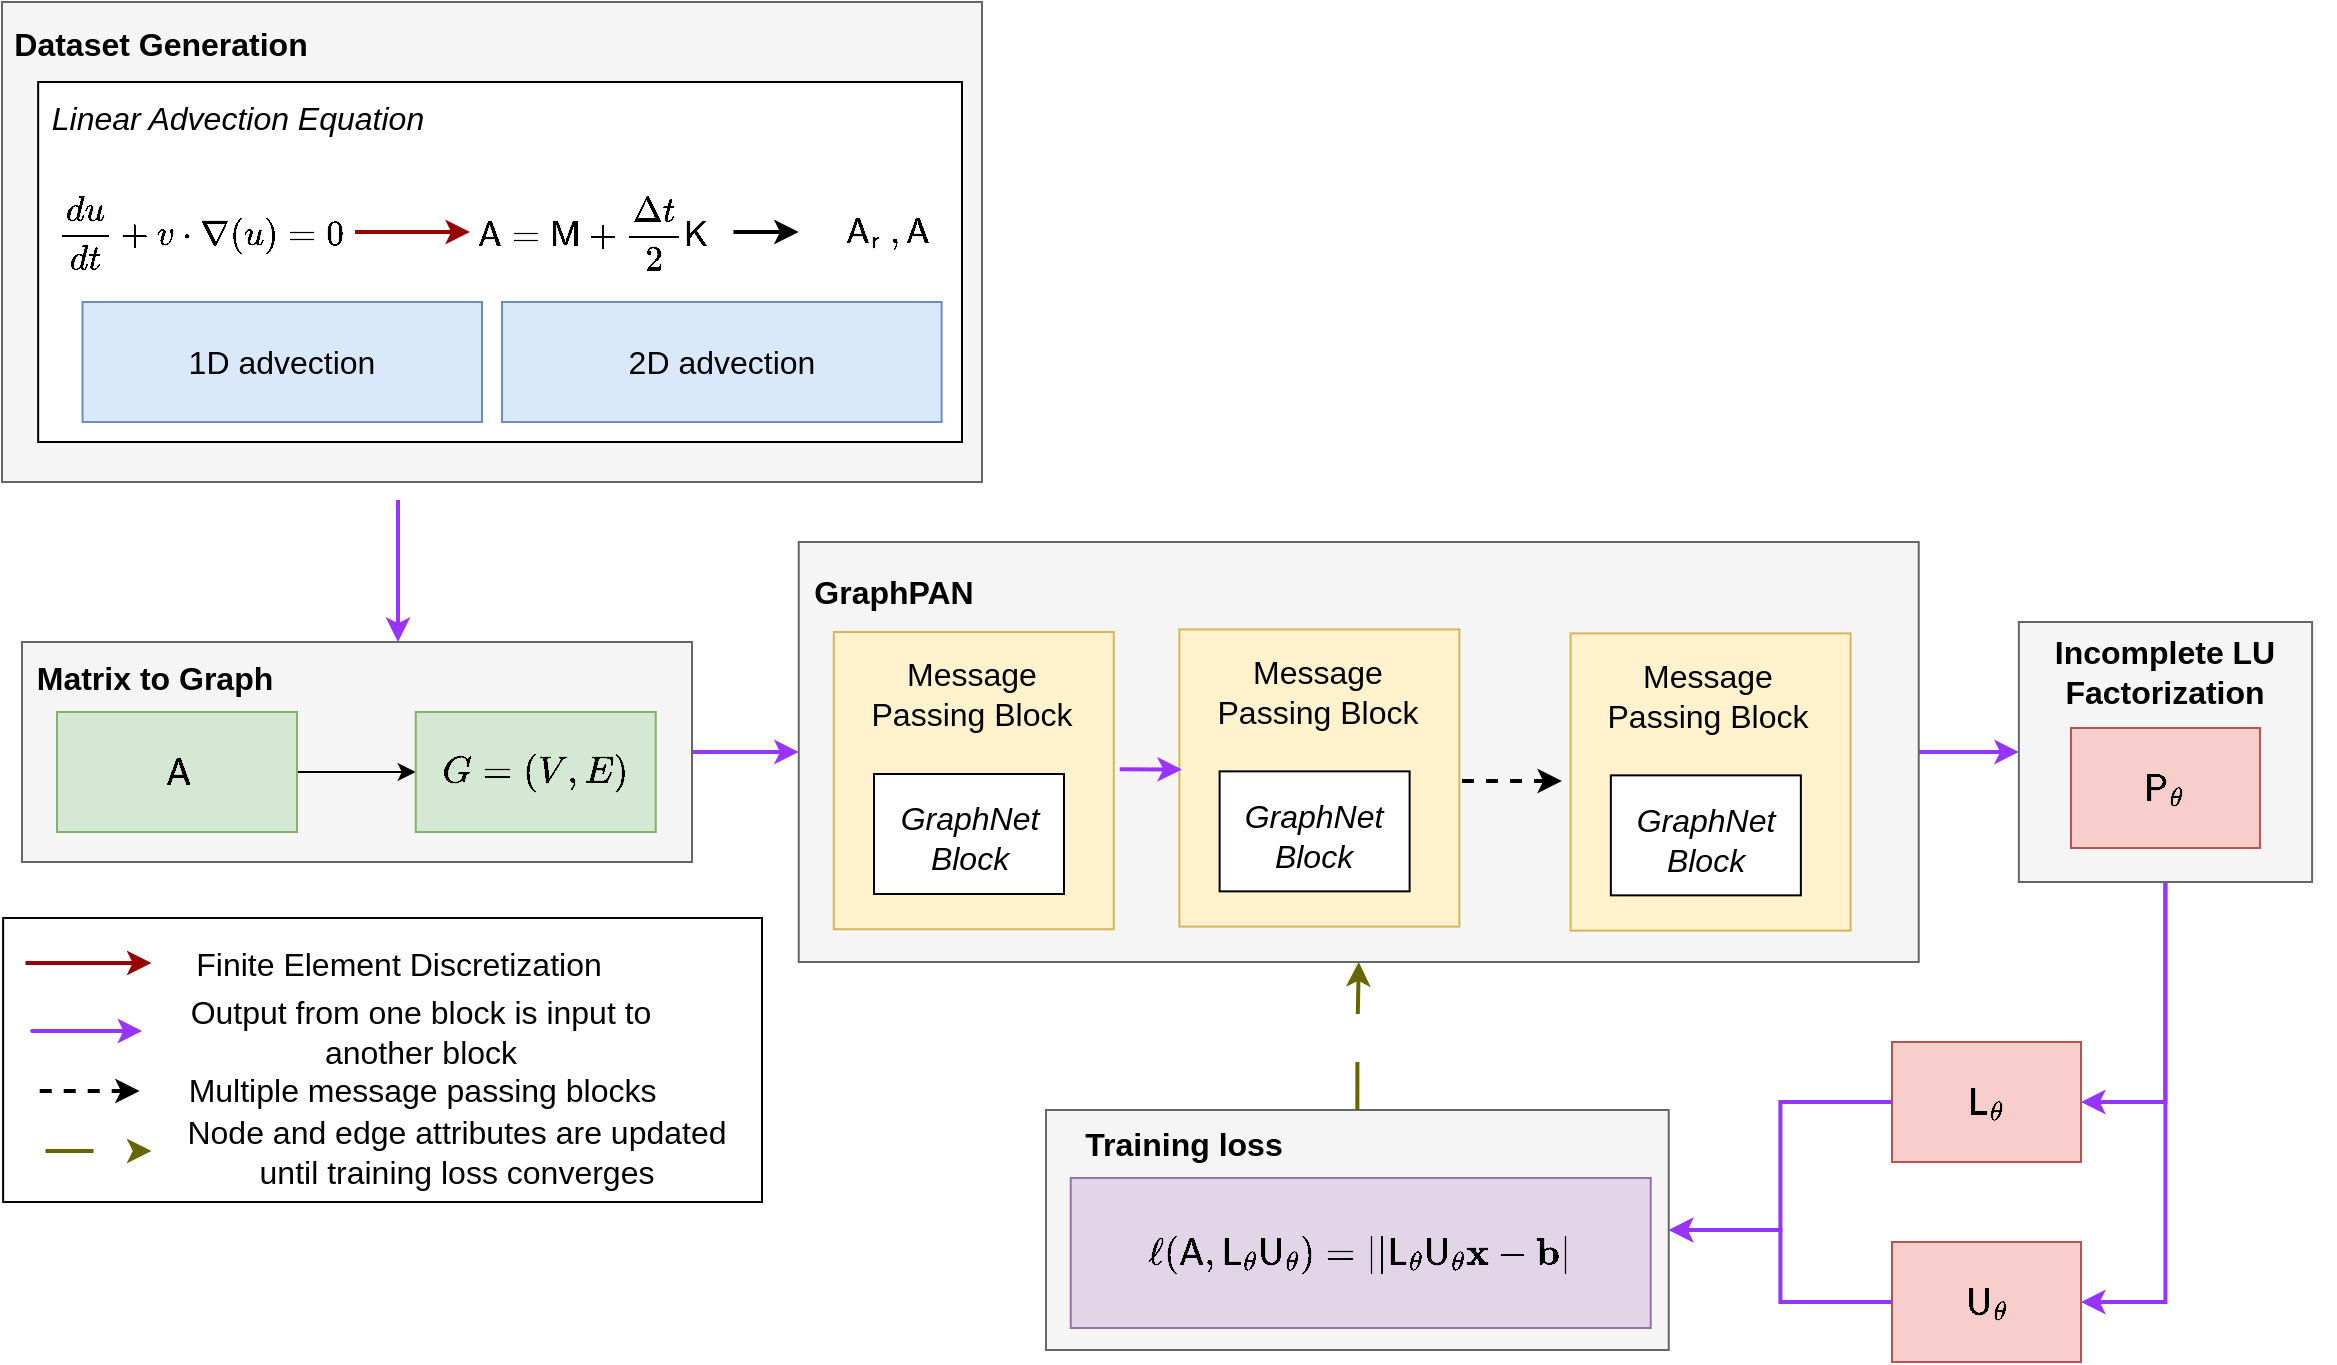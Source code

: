 <mxfile version="24.4.6" type="github">
  <diagram name="Page-1" id="o_D7m3RskAdkXNOsiYB9">
    <mxGraphModel dx="2534" dy="858" grid="1" gridSize="10" guides="1" tooltips="1" connect="1" arrows="1" fold="1" page="1" pageScale="1" pageWidth="1100" pageHeight="850" math="1" shadow="0">
      <root>
        <mxCell id="0" />
        <mxCell id="1" parent="0" />
        <mxCell id="6uvvqGpTmKElZMqkqNjr-1" value="" style="edgeStyle=orthogonalEdgeStyle;orthogonalLoop=1;jettySize=auto;html=1;entryX=0;entryY=0.5;entryDx=0;entryDy=0;rounded=1;strokeColor=#9933FF;strokeWidth=2;fontSize=16;" parent="1" source="6uvvqGpTmKElZMqkqNjr-2" target="6uvvqGpTmKElZMqkqNjr-4" edge="1">
          <mxGeometry relative="1" as="geometry" />
        </mxCell>
        <mxCell id="6uvvqGpTmKElZMqkqNjr-2" value="" style="rounded=0;whiteSpace=wrap;html=1;fillColor=#f5f5f5;fontColor=#333333;strokeColor=#666666;fontSize=16;" parent="1" vertex="1">
          <mxGeometry x="-510" y="450" width="335" height="110" as="geometry" />
        </mxCell>
        <mxCell id="6uvvqGpTmKElZMqkqNjr-3" value="" style="edgeStyle=orthogonalEdgeStyle;orthogonalLoop=1;jettySize=auto;html=1;rounded=1;strokeColor=#9933FF;strokeWidth=2;fontSize=16;" parent="1" source="6uvvqGpTmKElZMqkqNjr-4" target="6uvvqGpTmKElZMqkqNjr-15" edge="1">
          <mxGeometry relative="1" as="geometry" />
        </mxCell>
        <mxCell id="6uvvqGpTmKElZMqkqNjr-4" value="" style="rounded=0;whiteSpace=wrap;html=1;fillColor=#f5f5f5;fontColor=#333333;strokeColor=#666666;fontSize=16;" parent="1" vertex="1">
          <mxGeometry x="-121.63" y="400" width="560" height="210" as="geometry" />
        </mxCell>
        <mxCell id="6uvvqGpTmKElZMqkqNjr-5" value="" style="rounded=0;whiteSpace=wrap;html=1;rotation=90;fillColor=#fff2cc;strokeColor=#d6b656;fontSize=16;" parent="1" vertex="1">
          <mxGeometry x="-108.43" y="449.32" width="148.62" height="140" as="geometry" />
        </mxCell>
        <mxCell id="6uvvqGpTmKElZMqkqNjr-6" value="" style="rounded=0;whiteSpace=wrap;html=1;fontSize=16;" parent="1" vertex="1">
          <mxGeometry x="-84" y="516" width="95" height="60" as="geometry" />
        </mxCell>
        <mxCell id="6uvvqGpTmKElZMqkqNjr-7" value="" style="edgeStyle=orthogonalEdgeStyle;rounded=0;orthogonalLoop=1;jettySize=auto;html=1;fontSize=16;" parent="1" source="6uvvqGpTmKElZMqkqNjr-8" target="6uvvqGpTmKElZMqkqNjr-12" edge="1">
          <mxGeometry relative="1" as="geometry" />
        </mxCell>
        <mxCell id="6uvvqGpTmKElZMqkqNjr-8" value="$$\mathsf{A}$$" style="rounded=0;whiteSpace=wrap;html=1;fillColor=#d5e8d4;strokeColor=#82b366;fontSize=16;" parent="1" vertex="1">
          <mxGeometry x="-492.5" y="485" width="120" height="60" as="geometry" />
        </mxCell>
        <mxCell id="6uvvqGpTmKElZMqkqNjr-9" value="Message Passing Block" style="text;html=1;strokeColor=none;fillColor=none;align=center;verticalAlign=middle;whiteSpace=wrap;rounded=0;fontSize=16;" parent="1" vertex="1">
          <mxGeometry x="-97.2" y="461" width="124.13" height="30" as="geometry" />
        </mxCell>
        <mxCell id="6uvvqGpTmKElZMqkqNjr-10" value="GraphNet Block" style="text;html=1;strokeColor=none;fillColor=none;align=center;verticalAlign=middle;whiteSpace=wrap;rounded=0;fontSize=16;fontStyle=2" parent="1" vertex="1">
          <mxGeometry x="-81.5" y="533" width="90.13" height="30" as="geometry" />
        </mxCell>
        <mxCell id="6uvvqGpTmKElZMqkqNjr-11" value="GraphPAN" style="text;html=1;strokeColor=none;fillColor=none;align=center;verticalAlign=middle;whiteSpace=wrap;rounded=0;fontSize=16;fontStyle=1" parent="1" vertex="1">
          <mxGeometry x="-104.13" y="410" width="60" height="30" as="geometry" />
        </mxCell>
        <mxCell id="6uvvqGpTmKElZMqkqNjr-12" value="$$G=(V,E)$$" style="rounded=0;whiteSpace=wrap;html=1;fillColor=#d5e8d4;strokeColor=#82b366;fontSize=16;" parent="1" vertex="1">
          <mxGeometry x="-313.13" y="485" width="120" height="60" as="geometry" />
        </mxCell>
        <mxCell id="6uvvqGpTmKElZMqkqNjr-13" style="rounded=0;orthogonalLoop=1;jettySize=auto;html=1;entryX=1;entryY=0.5;entryDx=0;entryDy=0;strokeColor=#9933FF;strokeWidth=2;edgeStyle=orthogonalEdgeStyle;" parent="1" source="6uvvqGpTmKElZMqkqNjr-15" target="6uvvqGpTmKElZMqkqNjr-67" edge="1">
          <mxGeometry relative="1" as="geometry" />
        </mxCell>
        <mxCell id="6uvvqGpTmKElZMqkqNjr-14" style="rounded=0;orthogonalLoop=1;jettySize=auto;html=1;entryX=1;entryY=0.5;entryDx=0;entryDy=0;strokeWidth=2;strokeColor=#9933FF;edgeStyle=orthogonalEdgeStyle;" parent="1" source="6uvvqGpTmKElZMqkqNjr-15" target="6uvvqGpTmKElZMqkqNjr-68" edge="1">
          <mxGeometry relative="1" as="geometry" />
        </mxCell>
        <mxCell id="6uvvqGpTmKElZMqkqNjr-15" value="" style="rounded=0;whiteSpace=wrap;html=1;fillColor=#f5f5f5;fontColor=#333333;strokeColor=#666666;fontSize=16;" parent="1" vertex="1">
          <mxGeometry x="488.43" y="440" width="146.62" height="130" as="geometry" />
        </mxCell>
        <mxCell id="6uvvqGpTmKElZMqkqNjr-16" value="$$\mathsf{P}_{\theta}$$" style="rounded=0;whiteSpace=wrap;html=1;fillColor=#f8cecc;strokeColor=#b85450;fontSize=16;" parent="1" vertex="1">
          <mxGeometry x="514.49" y="493" width="94.5" height="60" as="geometry" />
        </mxCell>
        <mxCell id="6uvvqGpTmKElZMqkqNjr-17" value="" style="rounded=0;whiteSpace=wrap;html=1;fillColor=#f5f5f5;fontColor=#333333;strokeColor=#666666;fontSize=16;" parent="1" vertex="1">
          <mxGeometry x="2" y="684" width="311.37" height="120" as="geometry" />
        </mxCell>
        <mxCell id="6uvvqGpTmKElZMqkqNjr-18" style="edgeStyle=orthogonalEdgeStyle;rounded=0;orthogonalLoop=1;jettySize=auto;html=1;entryX=0.5;entryY=1;entryDx=0;entryDy=0;dashed=1;dashPattern=12 12;strokeColor=#666600;strokeWidth=2;fontSize=16;exitX=0.5;exitY=0;exitDx=0;exitDy=0;" parent="1" source="6uvvqGpTmKElZMqkqNjr-17" target="6uvvqGpTmKElZMqkqNjr-4" edge="1">
          <mxGeometry relative="1" as="geometry">
            <mxPoint x="440" y="755" as="sourcePoint" />
          </mxGeometry>
        </mxCell>
        <mxCell id="6uvvqGpTmKElZMqkqNjr-19" value="$$\ell(\mathsf{A},\mathsf{L}_{\theta}\mathsf{U}_{\theta})=||\mathsf{L}_{\theta}\mathsf{U}_{\theta}\mathbf{x}-\mathbf{b}|$$" style="rounded=0;whiteSpace=wrap;html=1;fillColor=#e1d5e7;strokeColor=#9673a6;fontSize=16;" parent="1" vertex="1">
          <mxGeometry x="14.37" y="718" width="290" height="75" as="geometry" />
        </mxCell>
        <mxCell id="6uvvqGpTmKElZMqkqNjr-20" value="Training loss" style="text;html=1;strokeColor=none;fillColor=none;align=center;verticalAlign=middle;whiteSpace=wrap;rounded=0;fontSize=16;fontStyle=1" parent="1" vertex="1">
          <mxGeometry x="14.37" y="686" width="114.19" height="30" as="geometry" />
        </mxCell>
        <mxCell id="6uvvqGpTmKElZMqkqNjr-21" value="Incomplete LU Factorization" style="text;html=1;strokeColor=none;fillColor=none;align=center;verticalAlign=middle;whiteSpace=wrap;rounded=0;fontSize=16;fontStyle=1" parent="1" vertex="1">
          <mxGeometry x="500" y="450" width="123.47" height="30" as="geometry" />
        </mxCell>
        <mxCell id="6uvvqGpTmKElZMqkqNjr-40" value="Matrix to Graph" style="text;html=1;strokeColor=none;fillColor=none;align=center;verticalAlign=middle;whiteSpace=wrap;rounded=0;fontSize=16;fontStyle=1" parent="1" vertex="1">
          <mxGeometry x="-505.5" y="453" width="122.5" height="30" as="geometry" />
        </mxCell>
        <mxCell id="6uvvqGpTmKElZMqkqNjr-47" value="" style="rounded=0;whiteSpace=wrap;html=1;fontSize=16;" parent="1" vertex="1">
          <mxGeometry x="-519.44" y="588" width="379.44" height="142" as="geometry" />
        </mxCell>
        <mxCell id="6uvvqGpTmKElZMqkqNjr-48" value="" style="edgeStyle=orthogonalEdgeStyle;rounded=0;orthogonalLoop=1;jettySize=auto;html=1;strokeColor=#990000;strokeWidth=2;fontSize=16;" parent="1" edge="1">
          <mxGeometry relative="1" as="geometry">
            <mxPoint x="-508.25" y="610.5" as="sourcePoint" />
            <mxPoint x="-445.25" y="610.5" as="targetPoint" />
            <Array as="points">
              <mxPoint x="-508.25" y="610.5" />
            </Array>
          </mxGeometry>
        </mxCell>
        <mxCell id="6uvvqGpTmKElZMqkqNjr-49" value="" style="edgeStyle=orthogonalEdgeStyle;orthogonalLoop=1;jettySize=auto;html=1;rounded=1;strokeColor=#9933FF;strokeWidth=2;arcSize=20;fontSize=16;" parent="1" edge="1">
          <mxGeometry relative="1" as="geometry">
            <mxPoint x="-484.96" y="644.5" as="sourcePoint" />
            <mxPoint x="-449.9" y="644.5" as="targetPoint" />
            <Array as="points">
              <mxPoint x="-509.96" y="644.5" />
              <mxPoint x="-509.96" y="644.5" />
            </Array>
          </mxGeometry>
        </mxCell>
        <mxCell id="6uvvqGpTmKElZMqkqNjr-50" value="Finite Element Discretization" style="text;html=1;strokeColor=none;fillColor=none;align=center;verticalAlign=middle;whiteSpace=wrap;rounded=0;fontSize=16;" parent="1" vertex="1">
          <mxGeometry x="-434.25" y="596" width="225.06" height="30" as="geometry" />
        </mxCell>
        <mxCell id="6uvvqGpTmKElZMqkqNjr-51" value="Output from one block is input to another block" style="text;html=1;strokeColor=none;fillColor=none;align=center;verticalAlign=middle;whiteSpace=wrap;rounded=0;fontSize=16;" parent="1" vertex="1">
          <mxGeometry x="-436" y="630" width="251.14" height="30" as="geometry" />
        </mxCell>
        <mxCell id="6uvvqGpTmKElZMqkqNjr-52" value="Multiple message passing blocks&amp;nbsp;" style="text;html=1;strokeColor=none;fillColor=none;align=center;verticalAlign=middle;whiteSpace=wrap;rounded=0;fontSize=16;" parent="1" vertex="1">
          <mxGeometry x="-445.25" y="659" width="275.06" height="30" as="geometry" />
        </mxCell>
        <mxCell id="6uvvqGpTmKElZMqkqNjr-53" value="" style="edgeStyle=orthogonalEdgeStyle;rounded=0;orthogonalLoop=1;jettySize=auto;html=1;dashed=1;fontSize=16;strokeWidth=2;" parent="1" edge="1">
          <mxGeometry relative="1" as="geometry">
            <mxPoint x="-501.14" y="674.5" as="sourcePoint" />
            <mxPoint x="-451.14" y="674.5" as="targetPoint" />
          </mxGeometry>
        </mxCell>
        <mxCell id="6uvvqGpTmKElZMqkqNjr-54" style="edgeStyle=orthogonalEdgeStyle;rounded=0;orthogonalLoop=1;jettySize=auto;html=1;dashed=1;dashPattern=12 12;strokeColor=#666600;strokeWidth=2;fontSize=16;" parent="1" edge="1">
          <mxGeometry relative="1" as="geometry">
            <mxPoint x="-498.25" y="704.5" as="sourcePoint" />
            <mxPoint x="-445.25" y="704.5" as="targetPoint" />
          </mxGeometry>
        </mxCell>
        <mxCell id="6uvvqGpTmKElZMqkqNjr-55" value="Node and edge attributes are updated until training loss converges" style="text;html=1;strokeColor=none;fillColor=none;align=center;verticalAlign=middle;whiteSpace=wrap;rounded=0;fontSize=16;" parent="1" vertex="1">
          <mxGeometry x="-435.06" y="690" width="285.06" height="30" as="geometry" />
        </mxCell>
        <mxCell id="6uvvqGpTmKElZMqkqNjr-56" value="" style="endArrow=classic;html=1;rounded=0;exitX=0.25;exitY=1;exitDx=0;exitDy=0;fontColor=#7F00FF;strokeColor=#9933FF;strokeWidth=2;" parent="1" edge="1">
          <mxGeometry width="50" height="50" relative="1" as="geometry">
            <mxPoint x="-322" y="379" as="sourcePoint" />
            <mxPoint x="-322" y="450" as="targetPoint" />
          </mxGeometry>
        </mxCell>
        <mxCell id="6uvvqGpTmKElZMqkqNjr-57" value="" style="rounded=0;whiteSpace=wrap;html=1;rotation=90;fillColor=#fff2cc;strokeColor=#d6b656;fontSize=16;" parent="1" vertex="1">
          <mxGeometry x="64.38" y="448" width="148.62" height="140" as="geometry" />
        </mxCell>
        <mxCell id="6uvvqGpTmKElZMqkqNjr-58" value="" style="rounded=0;whiteSpace=wrap;html=1;fontSize=16;" parent="1" vertex="1">
          <mxGeometry x="88.81" y="514.68" width="95" height="60" as="geometry" />
        </mxCell>
        <mxCell id="6uvvqGpTmKElZMqkqNjr-59" value="Message Passing Block" style="text;html=1;strokeColor=none;fillColor=none;align=center;verticalAlign=middle;whiteSpace=wrap;rounded=0;fontSize=16;" parent="1" vertex="1">
          <mxGeometry x="75.61" y="459.68" width="124.13" height="30" as="geometry" />
        </mxCell>
        <mxCell id="6uvvqGpTmKElZMqkqNjr-60" value="GraphNet Block" style="text;html=1;strokeColor=none;fillColor=none;align=center;verticalAlign=middle;whiteSpace=wrap;rounded=0;fontSize=16;fontStyle=2" parent="1" vertex="1">
          <mxGeometry x="91.31" y="531.68" width="90.13" height="30" as="geometry" />
        </mxCell>
        <mxCell id="6uvvqGpTmKElZMqkqNjr-61" value="" style="rounded=0;whiteSpace=wrap;html=1;rotation=90;fillColor=#fff2cc;strokeColor=#d6b656;fontSize=16;" parent="1" vertex="1">
          <mxGeometry x="260" y="450" width="148.62" height="140" as="geometry" />
        </mxCell>
        <mxCell id="6uvvqGpTmKElZMqkqNjr-62" value="" style="rounded=0;whiteSpace=wrap;html=1;fontSize=16;" parent="1" vertex="1">
          <mxGeometry x="284.43" y="516.68" width="95" height="60" as="geometry" />
        </mxCell>
        <mxCell id="6uvvqGpTmKElZMqkqNjr-63" value="Message Passing Block" style="text;html=1;strokeColor=none;fillColor=none;align=center;verticalAlign=middle;whiteSpace=wrap;rounded=0;fontSize=16;" parent="1" vertex="1">
          <mxGeometry x="271.23" y="461.68" width="124.13" height="30" as="geometry" />
        </mxCell>
        <mxCell id="6uvvqGpTmKElZMqkqNjr-64" value="GraphNet Block" style="text;html=1;strokeColor=none;fillColor=none;align=center;verticalAlign=middle;whiteSpace=wrap;rounded=0;fontSize=16;fontStyle=2" parent="1" vertex="1">
          <mxGeometry x="286.93" y="533.68" width="90.13" height="30" as="geometry" />
        </mxCell>
        <mxCell id="6uvvqGpTmKElZMqkqNjr-65" value="" style="edgeStyle=orthogonalEdgeStyle;orthogonalLoop=1;jettySize=auto;html=1;rounded=1;strokeColor=#9933FF;strokeWidth=2;fontSize=16;" parent="1" edge="1">
          <mxGeometry relative="1" as="geometry">
            <mxPoint x="38.87" y="513.68" as="sourcePoint" />
            <mxPoint x="70" y="514" as="targetPoint" />
          </mxGeometry>
        </mxCell>
        <mxCell id="6uvvqGpTmKElZMqkqNjr-66" value="" style="edgeStyle=orthogonalEdgeStyle;rounded=0;orthogonalLoop=1;jettySize=auto;html=1;dashed=1;fontSize=16;strokeWidth=2;" parent="1" edge="1">
          <mxGeometry relative="1" as="geometry">
            <mxPoint x="210" y="519.5" as="sourcePoint" />
            <mxPoint x="260" y="519.5" as="targetPoint" />
          </mxGeometry>
        </mxCell>
        <mxCell id="6uvvqGpTmKElZMqkqNjr-67" value="$$\mathsf{L}_{\theta}$$" style="rounded=0;whiteSpace=wrap;html=1;fillColor=#f8cecc;strokeColor=#b85450;fontSize=16;" parent="1" vertex="1">
          <mxGeometry x="425.0" y="650" width="94.5" height="60" as="geometry" />
        </mxCell>
        <mxCell id="6uvvqGpTmKElZMqkqNjr-68" value="$$\mathsf{U}_{\theta}$$" style="rounded=0;whiteSpace=wrap;html=1;fillColor=#f8cecc;strokeColor=#b85450;fontSize=16;" parent="1" vertex="1">
          <mxGeometry x="425" y="750" width="94.5" height="60" as="geometry" />
        </mxCell>
        <mxCell id="6uvvqGpTmKElZMqkqNjr-69" style="rounded=0;orthogonalLoop=1;jettySize=auto;html=1;entryX=1;entryY=0.5;entryDx=0;entryDy=0;strokeWidth=2;strokeColor=#9933FF;edgeStyle=orthogonalEdgeStyle;exitX=0;exitY=0.5;exitDx=0;exitDy=0;" parent="1" source="6uvvqGpTmKElZMqkqNjr-67" target="6uvvqGpTmKElZMqkqNjr-17" edge="1">
          <mxGeometry relative="1" as="geometry">
            <mxPoint x="395.36" y="650" as="sourcePoint" />
            <mxPoint x="353.36" y="860" as="targetPoint" />
          </mxGeometry>
        </mxCell>
        <mxCell id="6uvvqGpTmKElZMqkqNjr-70" style="rounded=0;orthogonalLoop=1;jettySize=auto;html=1;entryX=1;entryY=0.5;entryDx=0;entryDy=0;strokeWidth=2;strokeColor=#9933FF;edgeStyle=orthogonalEdgeStyle;exitX=0;exitY=0.5;exitDx=0;exitDy=0;" parent="1" source="6uvvqGpTmKElZMqkqNjr-68" target="6uvvqGpTmKElZMqkqNjr-17" edge="1">
          <mxGeometry relative="1" as="geometry">
            <mxPoint x="408.62" y="820" as="sourcePoint" />
            <mxPoint x="296.62" y="884" as="targetPoint" />
          </mxGeometry>
        </mxCell>
        <mxCell id="DZcxiAN3tbqiEX6_YFSI-1" value="" style="rounded=0;whiteSpace=wrap;html=1;fillColor=#f5f5f5;fontColor=#333333;strokeColor=#666666;fontSize=16;" vertex="1" parent="1">
          <mxGeometry x="-520" y="130" width="490" height="240" as="geometry" />
        </mxCell>
        <mxCell id="DZcxiAN3tbqiEX6_YFSI-2" value="Dataset Generation" style="text;html=1;strokeColor=none;fillColor=none;align=center;verticalAlign=middle;whiteSpace=wrap;rounded=0;fontSize=16;fontStyle=1" vertex="1" parent="1">
          <mxGeometry x="-516.44" y="136" width="150.93" height="30" as="geometry" />
        </mxCell>
        <mxCell id="DZcxiAN3tbqiEX6_YFSI-10" value="" style="rounded=0;whiteSpace=wrap;html=1;fontSize=16;" vertex="1" parent="1">
          <mxGeometry x="-501.92" y="170" width="461.92" height="180" as="geometry" />
        </mxCell>
        <mxCell id="DZcxiAN3tbqiEX6_YFSI-13" value="Linear Advection Equation" style="text;html=1;strokeColor=none;fillColor=none;align=center;verticalAlign=middle;whiteSpace=wrap;rounded=0;fontSize=16;fontStyle=2" vertex="1" parent="1">
          <mxGeometry x="-497.2" y="173" width="190" height="30" as="geometry" />
        </mxCell>
        <mxCell id="DZcxiAN3tbqiEX6_YFSI-28" style="edgeStyle=orthogonalEdgeStyle;rounded=0;orthogonalLoop=1;jettySize=auto;html=1;exitX=1;exitY=0.5;exitDx=0;exitDy=0;entryX=0;entryY=0.5;entryDx=0;entryDy=0;strokeColor=#990000;strokeWidth=2;" edge="1" parent="1">
          <mxGeometry relative="1" as="geometry">
            <mxPoint x="-343.53" y="245" as="sourcePoint" />
            <mxPoint x="-286.01" y="245" as="targetPoint" />
          </mxGeometry>
        </mxCell>
        <mxCell id="DZcxiAN3tbqiEX6_YFSI-17" value="$$\frac{du}{dt}+v \cdot \nabla(u)=0$$" style="text;html=1;strokeColor=none;fillColor=none;align=center;verticalAlign=middle;whiteSpace=wrap;rounded=0;fontSize=15;" vertex="1" parent="1">
          <mxGeometry x="-501.92" y="220" width="164.39" height="50" as="geometry" />
        </mxCell>
        <mxCell id="DZcxiAN3tbqiEX6_YFSI-31" value="" style="edgeStyle=orthogonalEdgeStyle;rounded=0;orthogonalLoop=1;jettySize=auto;html=1;strokeColor=#000000;strokeWidth=2;fontColor=#000000;" edge="1" parent="1" source="DZcxiAN3tbqiEX6_YFSI-24" target="DZcxiAN3tbqiEX6_YFSI-30">
          <mxGeometry relative="1" as="geometry" />
        </mxCell>
        <mxCell id="DZcxiAN3tbqiEX6_YFSI-24" value="$$\mathsf{A}=\mathsf{M}+\frac{\Delta t}{2}\mathsf{K}&lt;br style=&quot;font-size: 15px;&quot;&gt;$$" style="text;html=1;strokeColor=none;fillColor=none;align=center;verticalAlign=middle;whiteSpace=wrap;rounded=0;fontSize=15;" vertex="1" parent="1">
          <mxGeometry x="-294.01" y="225" width="139.74" height="40" as="geometry" />
        </mxCell>
        <mxCell id="DZcxiAN3tbqiEX6_YFSI-30" value="$$\mathsf{A_r}&lt;br style=&quot;font-size: 15px;&quot;&gt;$$" style="text;html=1;strokeColor=none;fillColor=none;align=center;verticalAlign=middle;whiteSpace=wrap;rounded=0;fontSize=15;" vertex="1" parent="1">
          <mxGeometry x="-121.63" y="225" width="66.43" height="40" as="geometry" />
        </mxCell>
        <mxCell id="DZcxiAN3tbqiEX6_YFSI-32" value="$$,\mathsf{A}$$" style="text;html=1;strokeColor=none;fillColor=none;align=center;verticalAlign=middle;whiteSpace=wrap;rounded=0;fontSize=15;" vertex="1" parent="1">
          <mxGeometry x="-99.13" y="225" width="66.43" height="40" as="geometry" />
        </mxCell>
        <mxCell id="DZcxiAN3tbqiEX6_YFSI-33" value="1D advection" style="rounded=0;whiteSpace=wrap;html=1;fillColor=#dae8fc;strokeColor=#6c8ebf;fontSize=16;" vertex="1" parent="1">
          <mxGeometry x="-479.73" y="280" width="199.73" height="60" as="geometry" />
        </mxCell>
        <mxCell id="DZcxiAN3tbqiEX6_YFSI-34" value="2D advection" style="rounded=0;whiteSpace=wrap;html=1;fillColor=#dae8fc;strokeColor=#6c8ebf;fontSize=16;" vertex="1" parent="1">
          <mxGeometry x="-270" y="280" width="219.81" height="60" as="geometry" />
        </mxCell>
      </root>
    </mxGraphModel>
  </diagram>
</mxfile>
